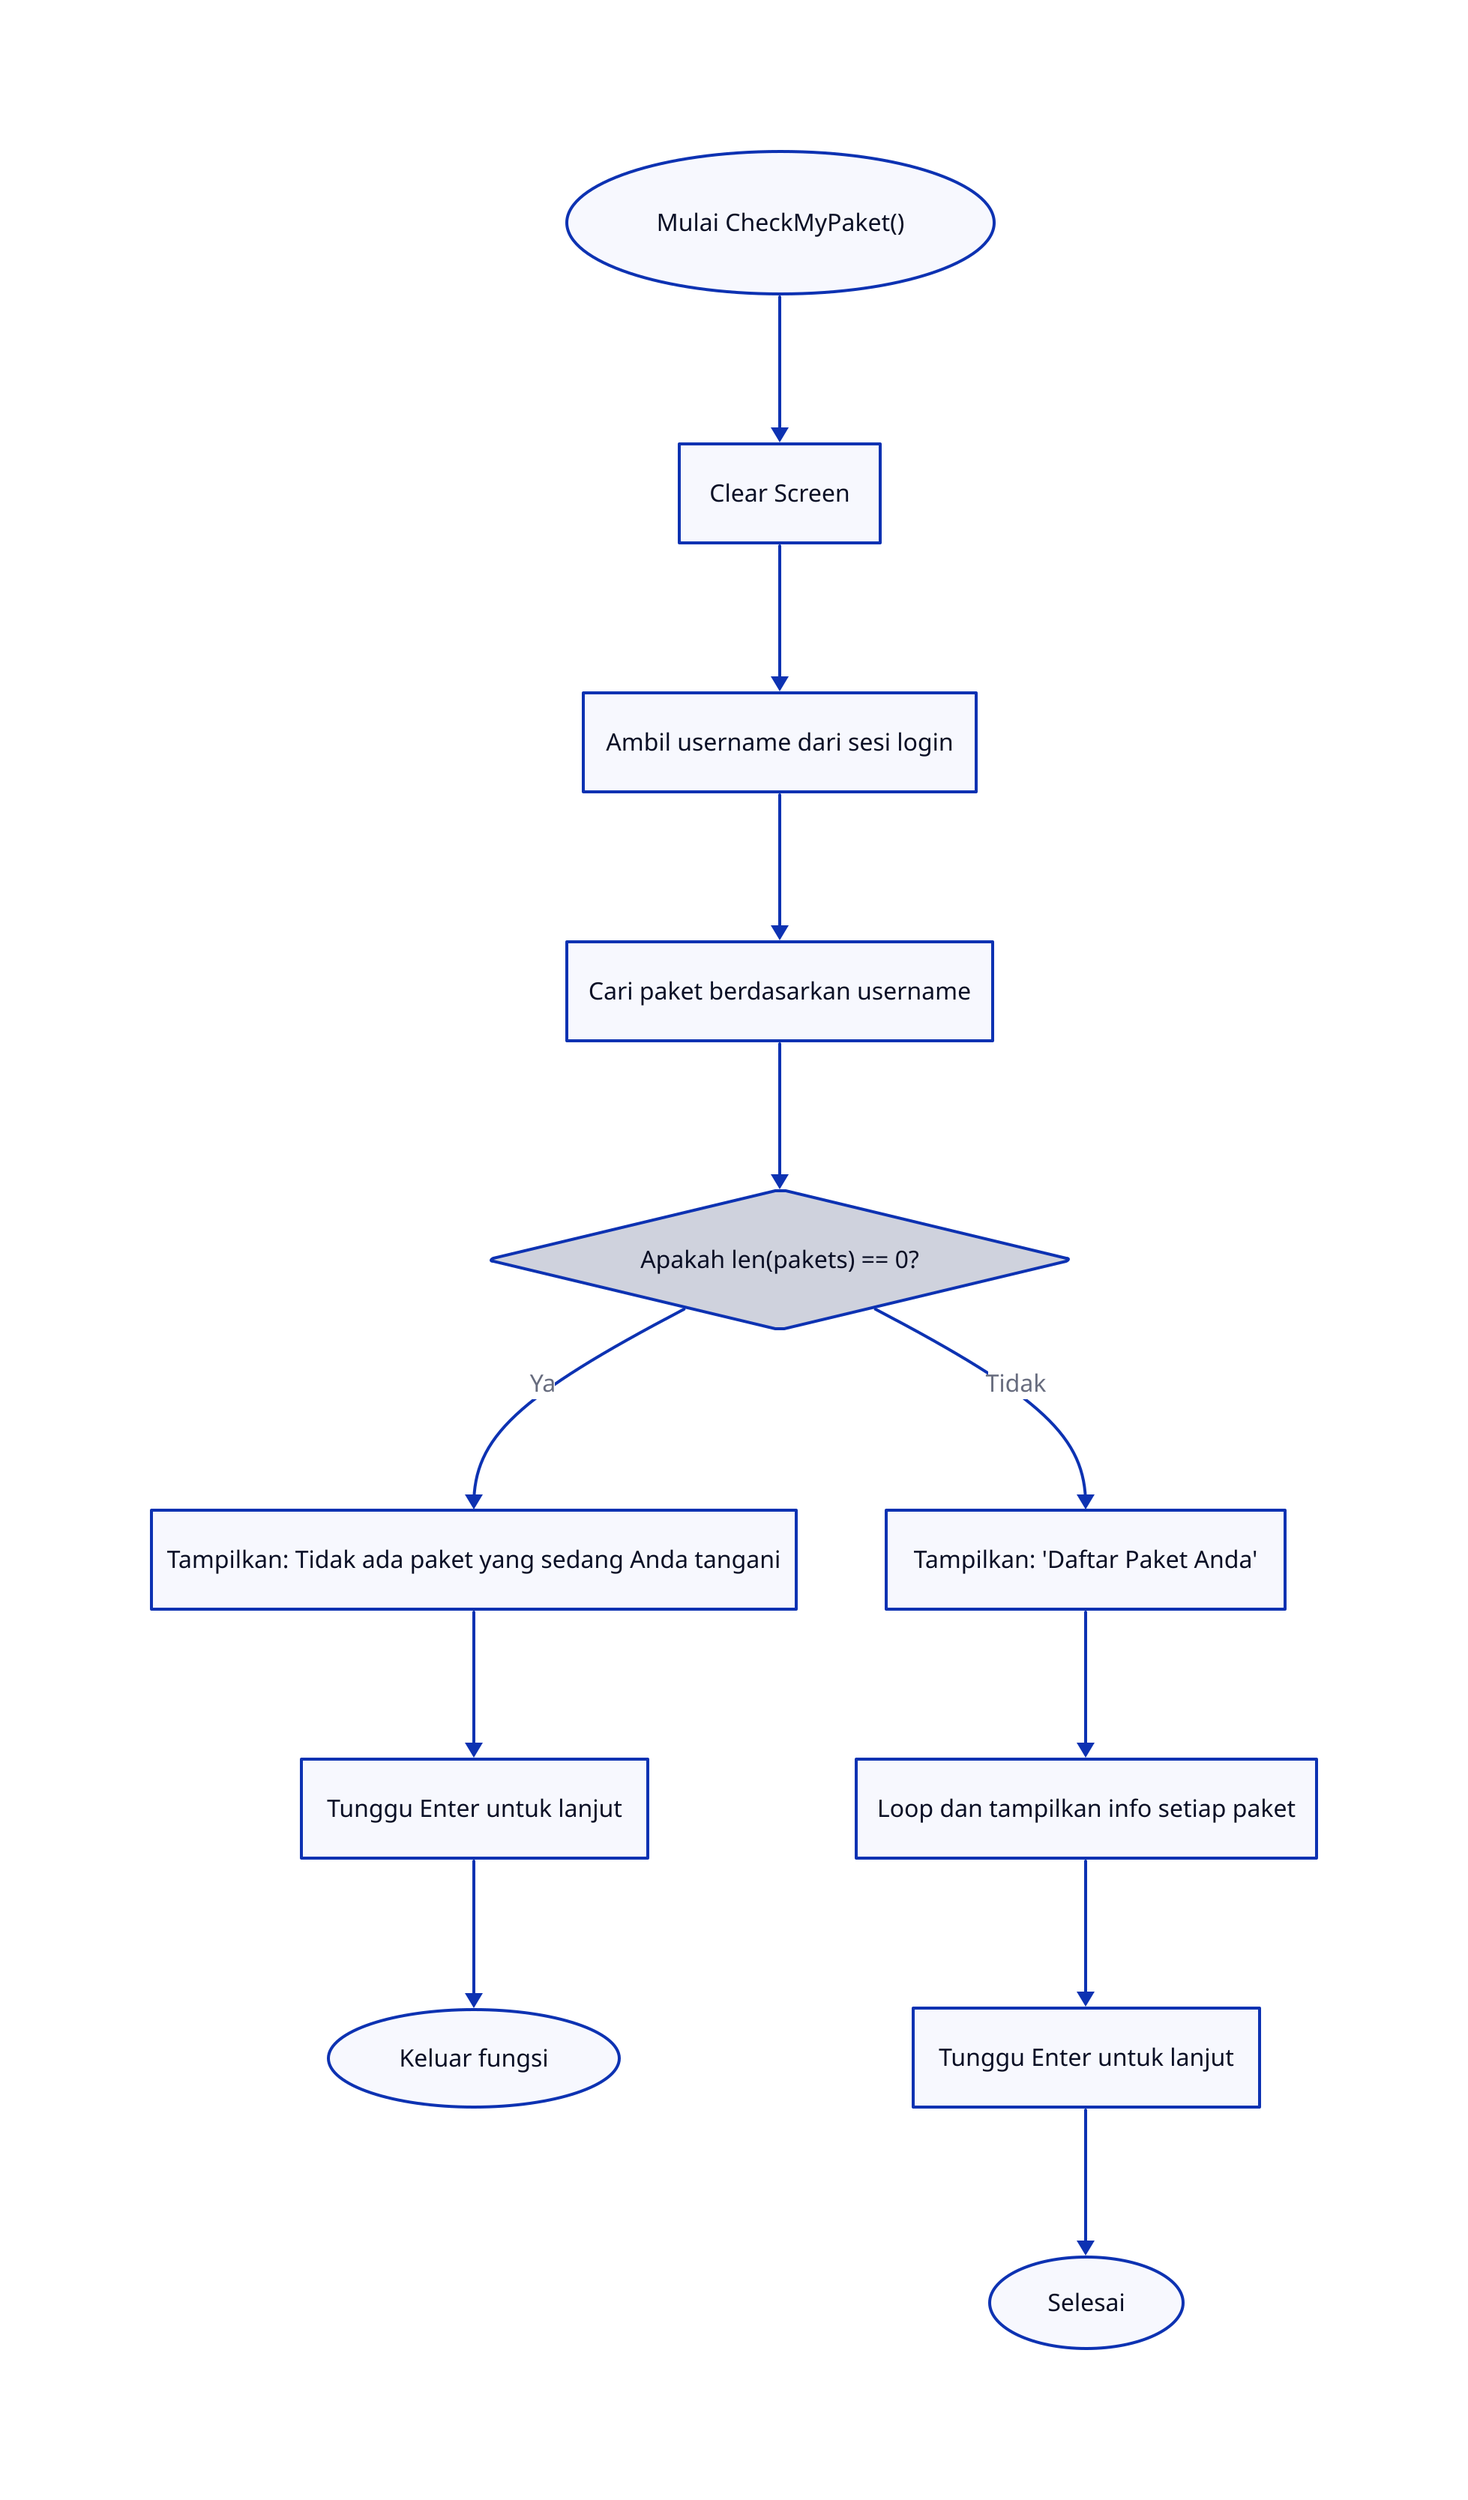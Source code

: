 direction: down

start: "Mulai CheckMyPaket()" {
  shape: oval
}

clearScreen: "Clear Screen" {
  shape: rectangle
}

getUsername: "Ambil username dari sesi login" {
  shape: rectangle
}

findPaket: "Cari paket berdasarkan username" {
  shape: rectangle
}

checkEmpty: "Apakah len(pakets) == 0?" {
  shape: diamond
}

printKosong: "Tampilkan: Tidak ada paket yang sedang Anda tangani" {
  shape: rectangle
}

waitKosong: "Tunggu Enter untuk lanjut" {
  shape: rectangle
}

returnKosong: "Keluar fungsi" {
  shape: oval
}

printTitle: "Tampilkan: 'Daftar Paket Anda'" {
  shape: rectangle
}

loopPaket: "Loop dan tampilkan info setiap paket" {
  shape: rectangle
}

waitAkhir: "Tunggu Enter untuk lanjut" {
  shape: rectangle
}

end: "Selesai" {
  shape: oval
}

start -> clearScreen -> getUsername -> findPaket -> checkEmpty
checkEmpty -> printKosong: Ya
printKosong -> waitKosong -> returnKosong
checkEmpty -> printTitle: Tidak
printTitle -> loopPaket -> waitAkhir -> end
